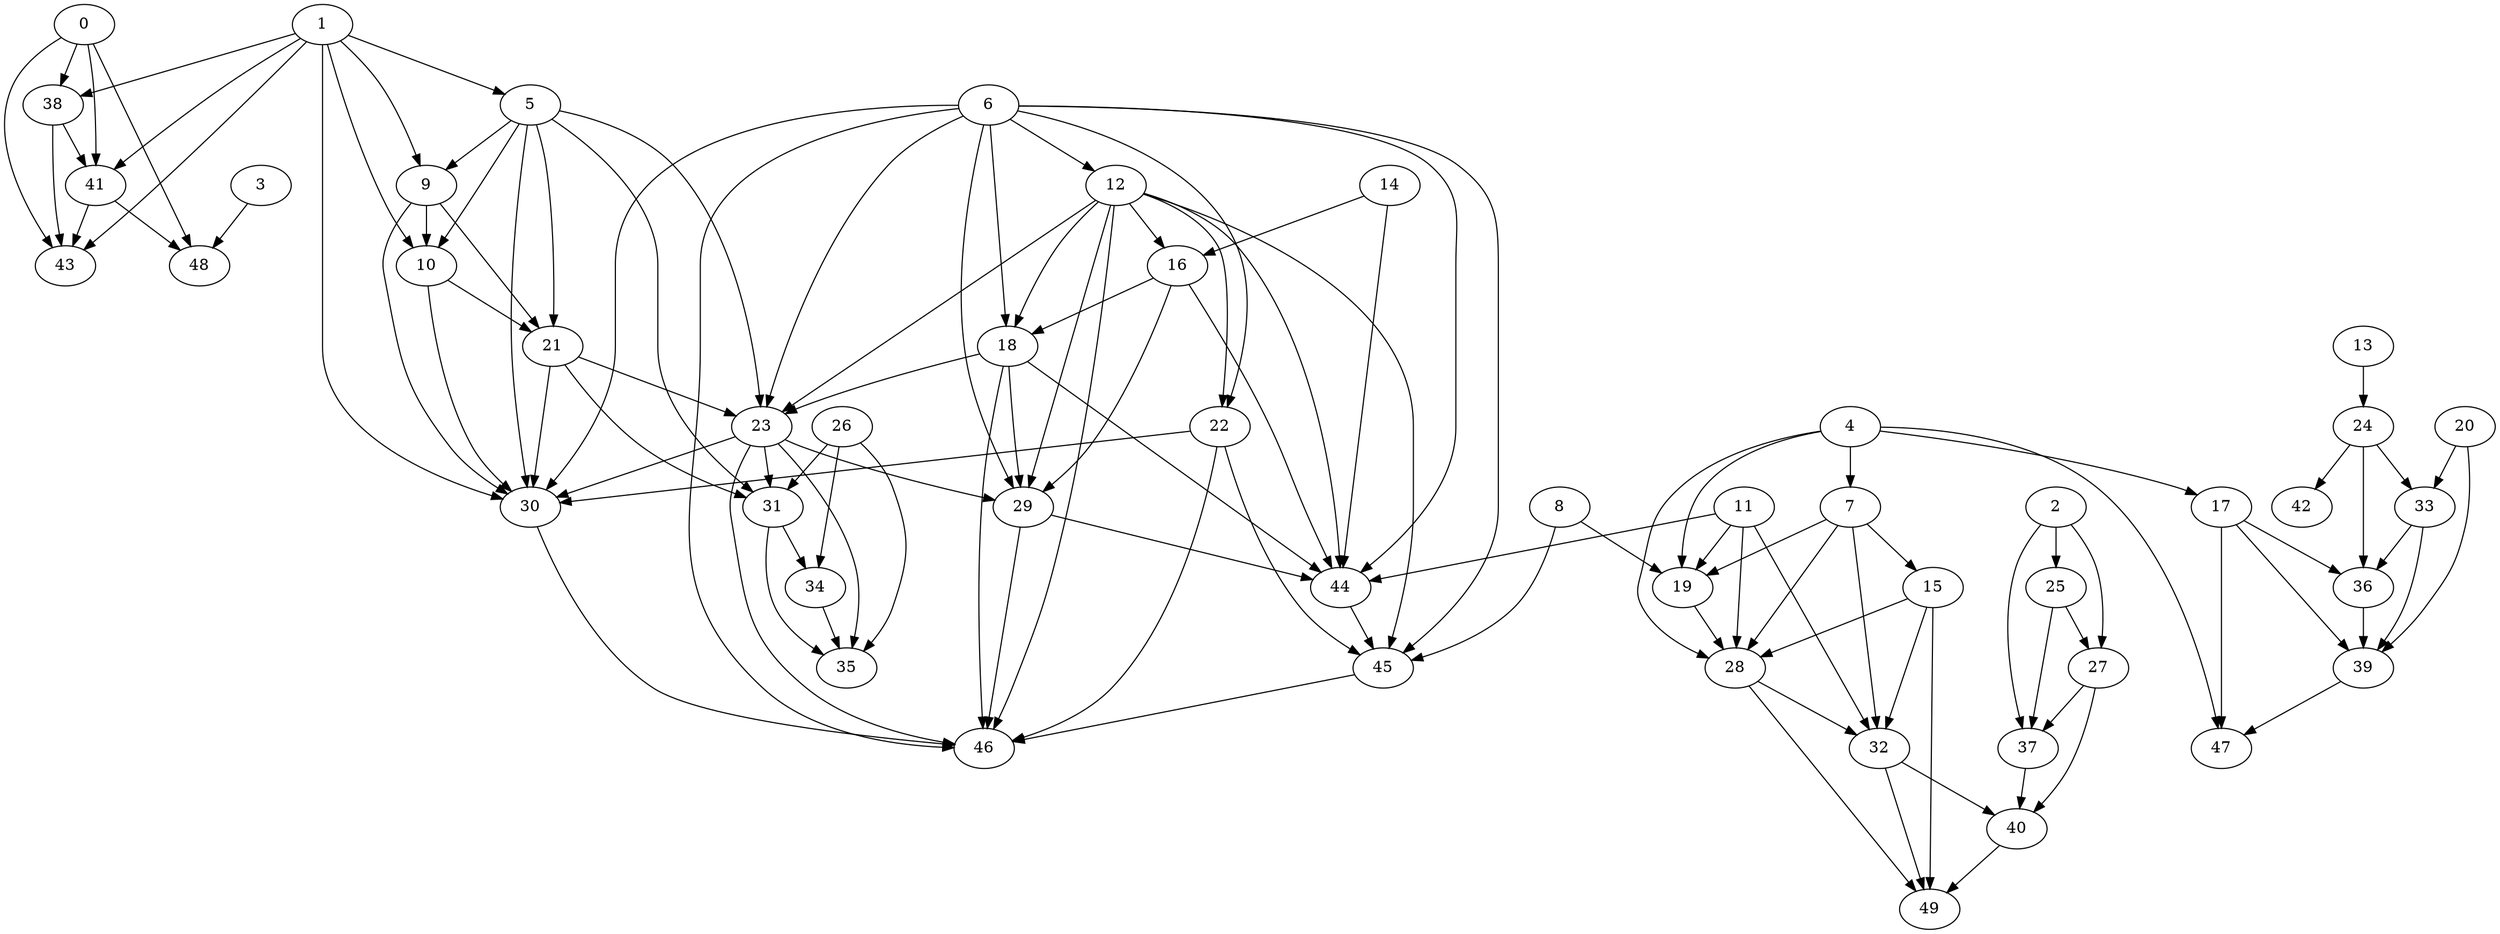 digraph Geografico_nodes_50_distanciaMax_2 {
0;
1;
2;
3;
4;
5;
6;
7;
8;
9;
10;
11;
12;
13;
14;
15;
16;
17;
18;
19;
20;
21;
22;
23;
24;
25;
26;
27;
28;
29;
30;
31;
32;
33;
34;
35;
36;
37;
38;
39;
40;
41;
42;
43;
44;
45;
46;
47;
48;
49;
0 -> 38;
0 -> 41;
0 -> 43;
0 -> 48;
1 -> 5;
1 -> 9;
1 -> 10;
1 -> 30;
1 -> 38;
1 -> 41;
1 -> 43;
2 -> 25;
2 -> 27;
2 -> 37;
3 -> 48;
4 -> 7;
4 -> 17;
4 -> 19;
4 -> 28;
4 -> 47;
5 -> 9;
5 -> 10;
5 -> 21;
5 -> 23;
5 -> 30;
5 -> 31;
6 -> 12;
6 -> 18;
6 -> 22;
6 -> 23;
6 -> 29;
6 -> 30;
6 -> 44;
6 -> 45;
6 -> 46;
7 -> 15;
7 -> 19;
7 -> 28;
7 -> 32;
8 -> 19;
8 -> 45;
9 -> 10;
9 -> 21;
9 -> 30;
10 -> 21;
10 -> 30;
11 -> 19;
11 -> 28;
11 -> 32;
11 -> 44;
12 -> 16;
12 -> 18;
12 -> 22;
12 -> 23;
12 -> 29;
12 -> 44;
12 -> 45;
12 -> 46;
13 -> 24;
14 -> 16;
14 -> 44;
15 -> 28;
15 -> 32;
15 -> 49;
16 -> 18;
16 -> 29;
16 -> 44;
17 -> 36;
17 -> 39;
17 -> 47;
18 -> 23;
18 -> 29;
18 -> 44;
18 -> 46;
19 -> 28;
20 -> 33;
20 -> 39;
21 -> 23;
21 -> 30;
21 -> 31;
22 -> 30;
22 -> 45;
22 -> 46;
23 -> 29;
23 -> 30;
23 -> 31;
23 -> 35;
23 -> 46;
24 -> 33;
24 -> 36;
24 -> 42;
25 -> 27;
25 -> 37;
26 -> 31;
26 -> 34;
26 -> 35;
27 -> 37;
27 -> 40;
28 -> 32;
28 -> 49;
29 -> 44;
29 -> 46;
30 -> 46;
31 -> 34;
31 -> 35;
32 -> 40;
32 -> 49;
33 -> 36;
33 -> 39;
34 -> 35;
36 -> 39;
37 -> 40;
38 -> 41;
38 -> 43;
39 -> 47;
40 -> 49;
41 -> 43;
41 -> 48;
44 -> 45;
45 -> 46;
}